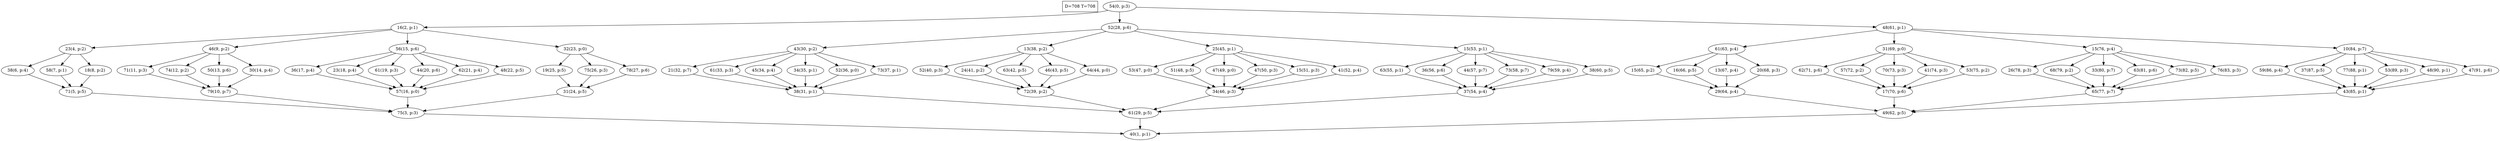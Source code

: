 digraph Task {
i [shape=box, label="D=708 T=708"]; 
0 [label="54(0, p:3)"];
1 [label="40(1, p:1)"];
2 [label="16(2, p:1)"];
3 [label="75(3, p:3)"];
4 [label="23(4, p:2)"];
5 [label="71(5, p:5)"];
6 [label="38(6, p:4)"];
7 [label="58(7, p:1)"];
8 [label="18(8, p:2)"];
9 [label="46(9, p:2)"];
10 [label="79(10, p:7)"];
11 [label="71(11, p:3)"];
12 [label="74(12, p:2)"];
13 [label="50(13, p:6)"];
14 [label="30(14, p:4)"];
15 [label="56(15, p:6)"];
16 [label="57(16, p:0)"];
17 [label="36(17, p:4)"];
18 [label="23(18, p:4)"];
19 [label="61(19, p:3)"];
20 [label="44(20, p:6)"];
21 [label="62(21, p:4)"];
22 [label="48(22, p:5)"];
23 [label="32(23, p:0)"];
24 [label="31(24, p:5)"];
25 [label="19(25, p:5)"];
26 [label="75(26, p:3)"];
27 [label="78(27, p:6)"];
28 [label="52(28, p:6)"];
29 [label="61(29, p:5)"];
30 [label="43(30, p:2)"];
31 [label="38(31, p:1)"];
32 [label="21(32, p:7)"];
33 [label="61(33, p:3)"];
34 [label="45(34, p:4)"];
35 [label="34(35, p:1)"];
36 [label="52(36, p:0)"];
37 [label="73(37, p:1)"];
38 [label="13(38, p:2)"];
39 [label="72(39, p:2)"];
40 [label="52(40, p:3)"];
41 [label="24(41, p:2)"];
42 [label="63(42, p:5)"];
43 [label="46(43, p:5)"];
44 [label="64(44, p:0)"];
45 [label="25(45, p:1)"];
46 [label="34(46, p:3)"];
47 [label="53(47, p:0)"];
48 [label="51(48, p:5)"];
49 [label="47(49, p:0)"];
50 [label="47(50, p:3)"];
51 [label="15(51, p:3)"];
52 [label="41(52, p:4)"];
53 [label="15(53, p:1)"];
54 [label="37(54, p:4)"];
55 [label="63(55, p:1)"];
56 [label="36(56, p:6)"];
57 [label="44(57, p:7)"];
58 [label="73(58, p:7)"];
59 [label="79(59, p:4)"];
60 [label="38(60, p:5)"];
61 [label="48(61, p:1)"];
62 [label="49(62, p:5)"];
63 [label="61(63, p:4)"];
64 [label="29(64, p:4)"];
65 [label="15(65, p:2)"];
66 [label="16(66, p:5)"];
67 [label="13(67, p:4)"];
68 [label="20(68, p:3)"];
69 [label="31(69, p:0)"];
70 [label="17(70, p:6)"];
71 [label="62(71, p:6)"];
72 [label="57(72, p:2)"];
73 [label="70(73, p:3)"];
74 [label="41(74, p:3)"];
75 [label="53(75, p:2)"];
76 [label="15(76, p:4)"];
77 [label="65(77, p:7)"];
78 [label="26(78, p:3)"];
79 [label="68(79, p:2)"];
80 [label="33(80, p:7)"];
81 [label="63(81, p:6)"];
82 [label="73(82, p:5)"];
83 [label="76(83, p:3)"];
84 [label="10(84, p:7)"];
85 [label="43(85, p:1)"];
86 [label="59(86, p:4)"];
87 [label="37(87, p:5)"];
88 [label="77(88, p:1)"];
89 [label="53(89, p:3)"];
90 [label="48(90, p:1)"];
91 [label="47(91, p:6)"];
0 -> 2;
0 -> 28;
0 -> 61;
2 -> 4;
2 -> 9;
2 -> 15;
2 -> 23;
3 -> 1;
4 -> 6;
4 -> 7;
4 -> 8;
5 -> 3;
6 -> 5;
7 -> 5;
8 -> 5;
9 -> 11;
9 -> 12;
9 -> 13;
9 -> 14;
10 -> 3;
11 -> 10;
12 -> 10;
13 -> 10;
14 -> 10;
15 -> 17;
15 -> 18;
15 -> 19;
15 -> 20;
15 -> 21;
15 -> 22;
16 -> 3;
17 -> 16;
18 -> 16;
19 -> 16;
20 -> 16;
21 -> 16;
22 -> 16;
23 -> 25;
23 -> 26;
23 -> 27;
24 -> 3;
25 -> 24;
26 -> 24;
27 -> 24;
28 -> 30;
28 -> 38;
28 -> 45;
28 -> 53;
29 -> 1;
30 -> 32;
30 -> 33;
30 -> 34;
30 -> 35;
30 -> 36;
30 -> 37;
31 -> 29;
32 -> 31;
33 -> 31;
34 -> 31;
35 -> 31;
36 -> 31;
37 -> 31;
38 -> 40;
38 -> 41;
38 -> 42;
38 -> 43;
38 -> 44;
39 -> 29;
40 -> 39;
41 -> 39;
42 -> 39;
43 -> 39;
44 -> 39;
45 -> 47;
45 -> 48;
45 -> 49;
45 -> 50;
45 -> 51;
45 -> 52;
46 -> 29;
47 -> 46;
48 -> 46;
49 -> 46;
50 -> 46;
51 -> 46;
52 -> 46;
53 -> 55;
53 -> 56;
53 -> 57;
53 -> 58;
53 -> 59;
53 -> 60;
54 -> 29;
55 -> 54;
56 -> 54;
57 -> 54;
58 -> 54;
59 -> 54;
60 -> 54;
61 -> 63;
61 -> 69;
61 -> 76;
61 -> 84;
62 -> 1;
63 -> 65;
63 -> 66;
63 -> 67;
63 -> 68;
64 -> 62;
65 -> 64;
66 -> 64;
67 -> 64;
68 -> 64;
69 -> 71;
69 -> 72;
69 -> 73;
69 -> 74;
69 -> 75;
70 -> 62;
71 -> 70;
72 -> 70;
73 -> 70;
74 -> 70;
75 -> 70;
76 -> 78;
76 -> 79;
76 -> 80;
76 -> 81;
76 -> 82;
76 -> 83;
77 -> 62;
78 -> 77;
79 -> 77;
80 -> 77;
81 -> 77;
82 -> 77;
83 -> 77;
84 -> 86;
84 -> 87;
84 -> 88;
84 -> 89;
84 -> 90;
84 -> 91;
85 -> 62;
86 -> 85;
87 -> 85;
88 -> 85;
89 -> 85;
90 -> 85;
91 -> 85;
}